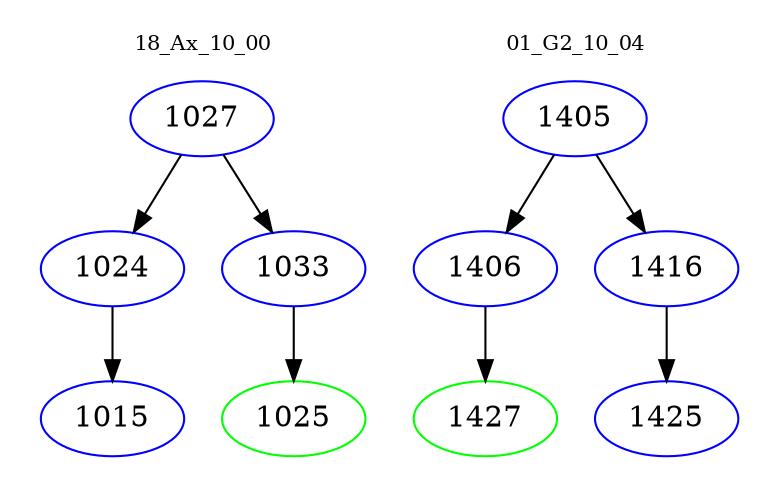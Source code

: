 digraph{
subgraph cluster_0 {
color = white
label = "18_Ax_10_00";
fontsize=10;
T0_1027 [label="1027", color="blue"]
T0_1027 -> T0_1024 [color="black"]
T0_1024 [label="1024", color="blue"]
T0_1024 -> T0_1015 [color="black"]
T0_1015 [label="1015", color="blue"]
T0_1027 -> T0_1033 [color="black"]
T0_1033 [label="1033", color="blue"]
T0_1033 -> T0_1025 [color="black"]
T0_1025 [label="1025", color="green"]
}
subgraph cluster_1 {
color = white
label = "01_G2_10_04";
fontsize=10;
T1_1405 [label="1405", color="blue"]
T1_1405 -> T1_1406 [color="black"]
T1_1406 [label="1406", color="blue"]
T1_1406 -> T1_1427 [color="black"]
T1_1427 [label="1427", color="green"]
T1_1405 -> T1_1416 [color="black"]
T1_1416 [label="1416", color="blue"]
T1_1416 -> T1_1425 [color="black"]
T1_1425 [label="1425", color="blue"]
}
}
